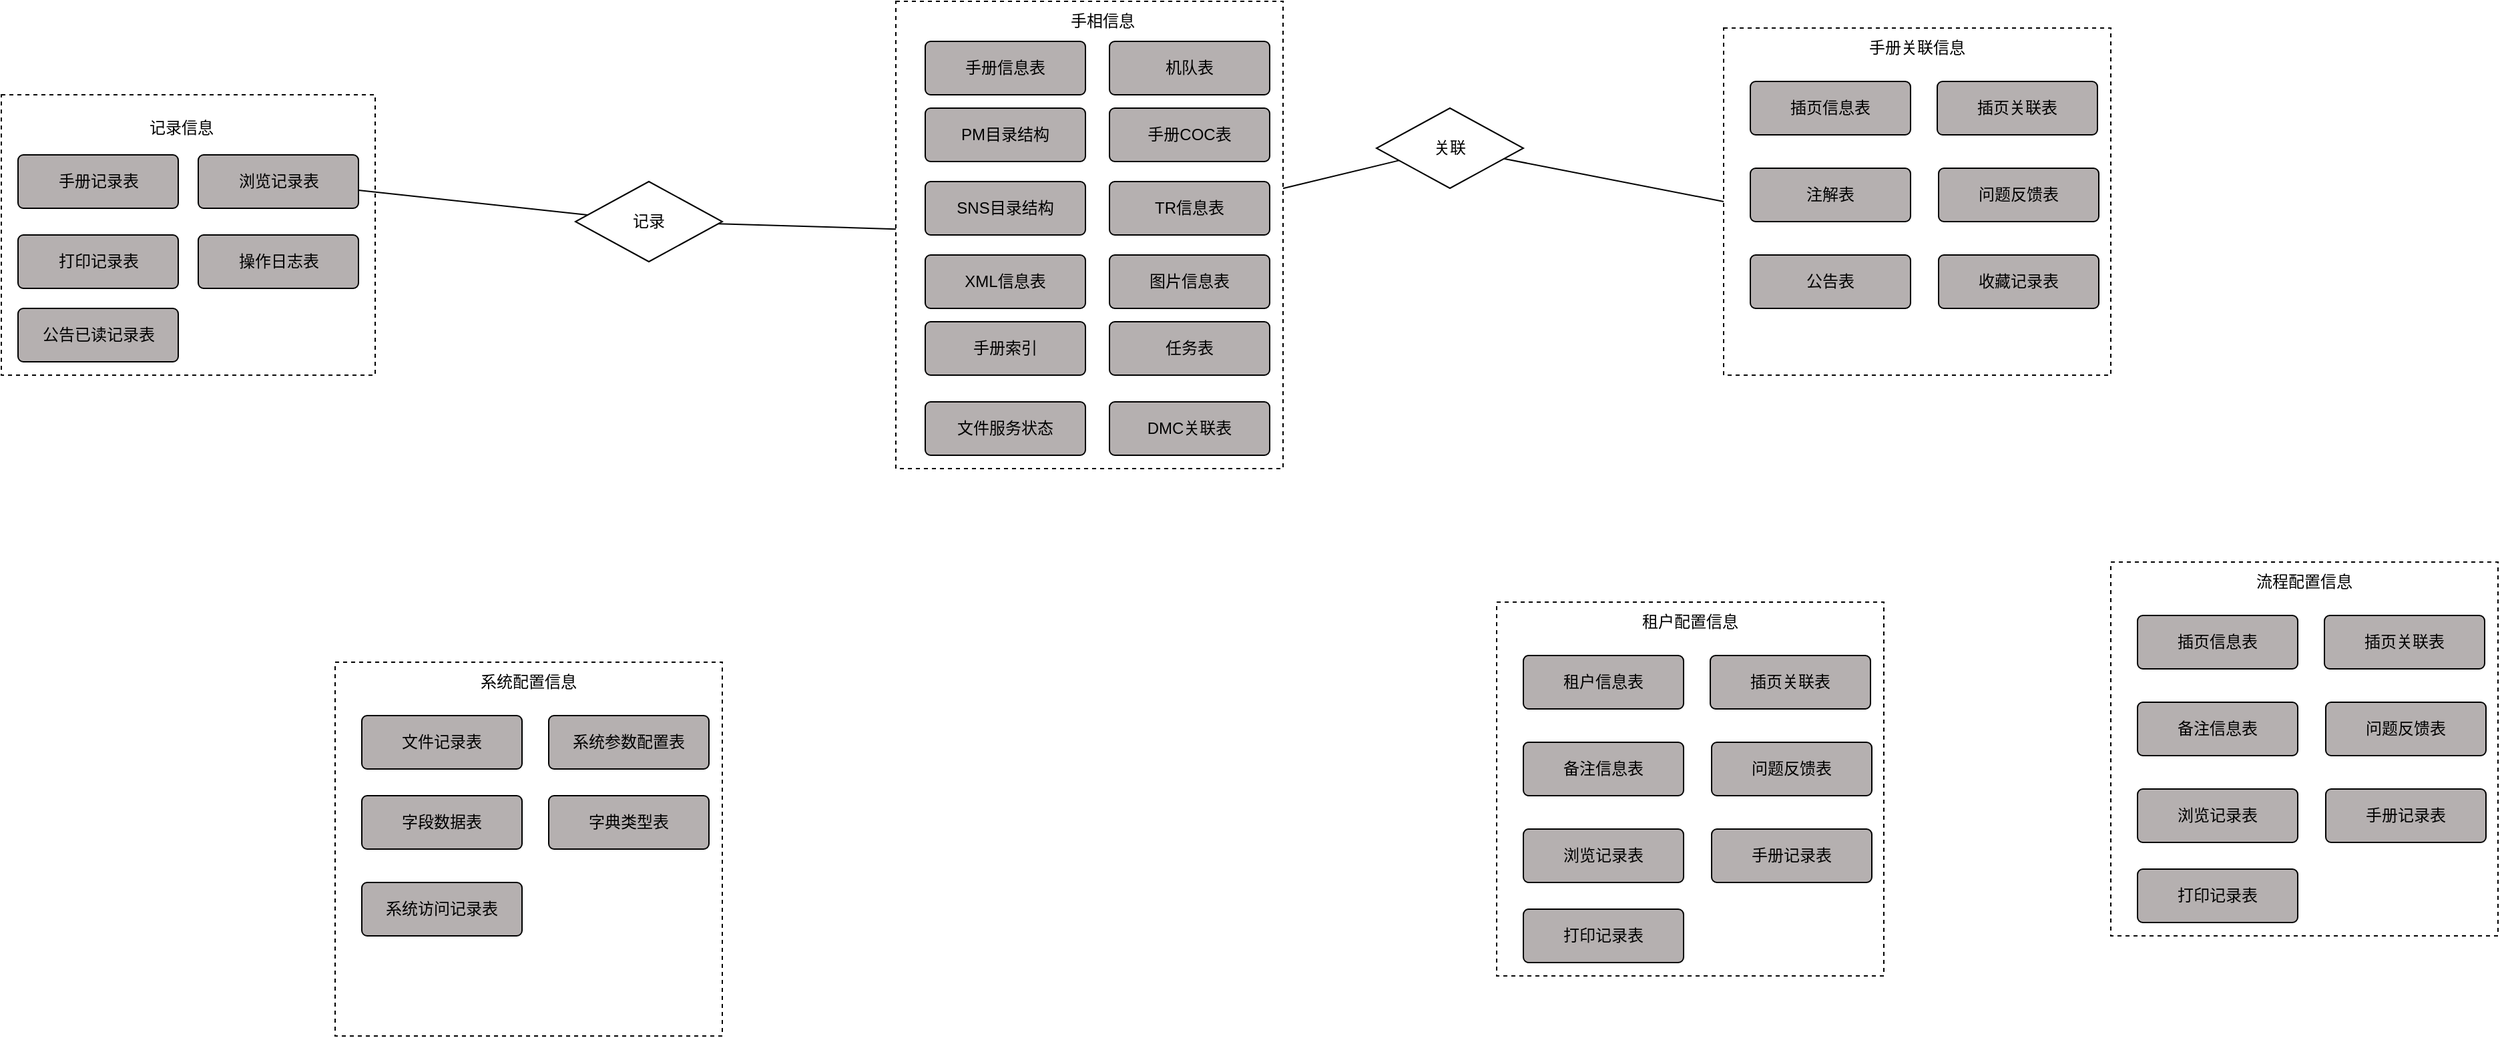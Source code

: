 <mxfile version="20.8.13" type="github">
  <diagram name="第 1 页" id="YD2b2TV1Dep_N7JKMfjo">
    <mxGraphModel dx="2062" dy="674" grid="1" gridSize="10" guides="1" tooltips="1" connect="1" arrows="1" fold="1" page="1" pageScale="1" pageWidth="827" pageHeight="1169" math="0" shadow="0">
      <root>
        <mxCell id="0" />
        <mxCell id="1" parent="0" />
        <mxCell id="21e_Z7FauKreUBpebRIy-69" value="" style="rounded=0;whiteSpace=wrap;html=1;dashed=1;" vertex="1" parent="1">
          <mxGeometry x="-440" y="160" width="280" height="210" as="geometry" />
        </mxCell>
        <mxCell id="21e_Z7FauKreUBpebRIy-31" value="" style="rounded=0;whiteSpace=wrap;html=1;dashed=1;" vertex="1" parent="1">
          <mxGeometry x="850" y="110" width="290" height="260" as="geometry" />
        </mxCell>
        <mxCell id="21e_Z7FauKreUBpebRIy-36" style="rounded=0;orthogonalLoop=1;jettySize=auto;html=1;endArrow=none;endFill=0;" edge="1" parent="1" source="21e_Z7FauKreUBpebRIy-29" target="21e_Z7FauKreUBpebRIy-35">
          <mxGeometry relative="1" as="geometry" />
        </mxCell>
        <mxCell id="21e_Z7FauKreUBpebRIy-73" style="edgeStyle=none;rounded=0;orthogonalLoop=1;jettySize=auto;html=1;endArrow=none;endFill=0;" edge="1" parent="1" source="21e_Z7FauKreUBpebRIy-29" target="21e_Z7FauKreUBpebRIy-72">
          <mxGeometry relative="1" as="geometry" />
        </mxCell>
        <mxCell id="21e_Z7FauKreUBpebRIy-29" value="" style="rounded=0;whiteSpace=wrap;html=1;dashed=1;" vertex="1" parent="1">
          <mxGeometry x="230" y="90" width="290" height="350" as="geometry" />
        </mxCell>
        <mxCell id="21e_Z7FauKreUBpebRIy-1" value="手册信息表" style="rounded=1;arcSize=10;whiteSpace=wrap;html=1;align=center;fillColor=#b5b0b0;" vertex="1" parent="1">
          <mxGeometry x="252" y="120" width="120" height="40" as="geometry" />
        </mxCell>
        <mxCell id="21e_Z7FauKreUBpebRIy-2" value="机队表" style="rounded=1;arcSize=10;whiteSpace=wrap;html=1;align=center;fillColor=#b5b0b0;" vertex="1" parent="1">
          <mxGeometry x="390" y="120" width="120" height="40" as="geometry" />
        </mxCell>
        <mxCell id="21e_Z7FauKreUBpebRIy-3" value="手册索引" style="rounded=1;arcSize=10;whiteSpace=wrap;html=1;align=center;fillColor=#b5b0b0;" vertex="1" parent="1">
          <mxGeometry x="252" y="330" width="120" height="40" as="geometry" />
        </mxCell>
        <mxCell id="21e_Z7FauKreUBpebRIy-4" value="任务表" style="rounded=1;arcSize=10;whiteSpace=wrap;html=1;align=center;fillColor=#b5b0b0;" vertex="1" parent="1">
          <mxGeometry x="390" y="330" width="120" height="40" as="geometry" />
        </mxCell>
        <mxCell id="21e_Z7FauKreUBpebRIy-5" value="TR信息表" style="rounded=1;arcSize=10;whiteSpace=wrap;html=1;align=center;fillColor=#b5b0b0;" vertex="1" parent="1">
          <mxGeometry x="390" y="225" width="120" height="40" as="geometry" />
        </mxCell>
        <mxCell id="21e_Z7FauKreUBpebRIy-6" value="手册COC表" style="rounded=1;arcSize=10;whiteSpace=wrap;html=1;align=center;fillColor=#b5b0b0;" vertex="1" parent="1">
          <mxGeometry x="390" y="170" width="120" height="40" as="geometry" />
        </mxCell>
        <mxCell id="21e_Z7FauKreUBpebRIy-12" value="SNS目录结构" style="rounded=1;arcSize=10;whiteSpace=wrap;html=1;align=center;fillColor=#b5b0b0;" vertex="1" parent="1">
          <mxGeometry x="252" y="225" width="120" height="40" as="geometry" />
        </mxCell>
        <mxCell id="21e_Z7FauKreUBpebRIy-13" value="PM目录结构" style="rounded=1;arcSize=10;whiteSpace=wrap;html=1;align=center;fillColor=#b5b0b0;" vertex="1" parent="1">
          <mxGeometry x="252" y="170" width="120" height="40" as="geometry" />
        </mxCell>
        <mxCell id="21e_Z7FauKreUBpebRIy-16" value="XML信息表" style="rounded=1;arcSize=10;whiteSpace=wrap;html=1;align=center;fillColor=#b5b0b0;" vertex="1" parent="1">
          <mxGeometry x="252" y="280" width="120" height="40" as="geometry" />
        </mxCell>
        <mxCell id="21e_Z7FauKreUBpebRIy-18" value="图片信息表" style="rounded=1;arcSize=10;whiteSpace=wrap;html=1;align=center;fillColor=#b5b0b0;" vertex="1" parent="1">
          <mxGeometry x="390" y="280" width="120" height="40" as="geometry" />
        </mxCell>
        <mxCell id="21e_Z7FauKreUBpebRIy-23" value="插页关联表" style="rounded=1;arcSize=10;whiteSpace=wrap;html=1;align=center;fillColor=#b5b0b0;" vertex="1" parent="1">
          <mxGeometry x="1010" y="150" width="120" height="40" as="geometry" />
        </mxCell>
        <mxCell id="21e_Z7FauKreUBpebRIy-26" value="插页信息表" style="rounded=1;arcSize=10;whiteSpace=wrap;html=1;align=center;fillColor=#b5b0b0;" vertex="1" parent="1">
          <mxGeometry x="870" y="150" width="120" height="40" as="geometry" />
        </mxCell>
        <mxCell id="21e_Z7FauKreUBpebRIy-30" value="手相信息" style="text;html=1;strokeColor=none;fillColor=none;align=center;verticalAlign=middle;whiteSpace=wrap;rounded=0;" vertex="1" parent="1">
          <mxGeometry x="350" y="90" width="70" height="30" as="geometry" />
        </mxCell>
        <mxCell id="21e_Z7FauKreUBpebRIy-32" value="手册关联信息" style="text;html=1;strokeColor=none;fillColor=none;align=center;verticalAlign=middle;whiteSpace=wrap;rounded=0;" vertex="1" parent="1">
          <mxGeometry x="950" y="110" width="90" height="30" as="geometry" />
        </mxCell>
        <mxCell id="21e_Z7FauKreUBpebRIy-33" value="注解表" style="rounded=1;arcSize=10;whiteSpace=wrap;html=1;align=center;fillColor=#b5b0b0;" vertex="1" parent="1">
          <mxGeometry x="870" y="215" width="120" height="40" as="geometry" />
        </mxCell>
        <mxCell id="21e_Z7FauKreUBpebRIy-34" value="问题反馈表" style="rounded=1;arcSize=10;whiteSpace=wrap;html=1;align=center;fillColor=#b5b0b0;" vertex="1" parent="1">
          <mxGeometry x="1011" y="215" width="120" height="40" as="geometry" />
        </mxCell>
        <mxCell id="21e_Z7FauKreUBpebRIy-37" style="edgeStyle=none;rounded=0;orthogonalLoop=1;jettySize=auto;html=1;entryX=0;entryY=0.5;entryDx=0;entryDy=0;endArrow=none;endFill=0;" edge="1" parent="1" source="21e_Z7FauKreUBpebRIy-35" target="21e_Z7FauKreUBpebRIy-31">
          <mxGeometry relative="1" as="geometry" />
        </mxCell>
        <mxCell id="21e_Z7FauKreUBpebRIy-35" value="关联" style="rhombus;whiteSpace=wrap;html=1;" vertex="1" parent="1">
          <mxGeometry x="590" y="170" width="110" height="60" as="geometry" />
        </mxCell>
        <mxCell id="21e_Z7FauKreUBpebRIy-74" style="edgeStyle=none;rounded=0;orthogonalLoop=1;jettySize=auto;html=1;endArrow=none;endFill=0;" edge="1" parent="1" source="21e_Z7FauKreUBpebRIy-38" target="21e_Z7FauKreUBpebRIy-72">
          <mxGeometry relative="1" as="geometry" />
        </mxCell>
        <mxCell id="21e_Z7FauKreUBpebRIy-38" value="浏览记录表" style="rounded=1;arcSize=10;whiteSpace=wrap;html=1;align=center;fillColor=#b5b0b0;" vertex="1" parent="1">
          <mxGeometry x="-292.5" y="205" width="120" height="40" as="geometry" />
        </mxCell>
        <mxCell id="21e_Z7FauKreUBpebRIy-39" value="手册记录表" style="rounded=1;arcSize=10;whiteSpace=wrap;html=1;align=center;fillColor=#b5b0b0;" vertex="1" parent="1">
          <mxGeometry x="-427.5" y="205" width="120" height="40" as="geometry" />
        </mxCell>
        <mxCell id="21e_Z7FauKreUBpebRIy-40" value="打印记录表" style="rounded=1;arcSize=10;whiteSpace=wrap;html=1;align=center;fillColor=#b5b0b0;" vertex="1" parent="1">
          <mxGeometry x="-427.5" y="265" width="120" height="40" as="geometry" />
        </mxCell>
        <mxCell id="21e_Z7FauKreUBpebRIy-41" value="" style="rounded=0;whiteSpace=wrap;html=1;dashed=1;" vertex="1" parent="1">
          <mxGeometry x="-190" y="585" width="290" height="280" as="geometry" />
        </mxCell>
        <mxCell id="21e_Z7FauKreUBpebRIy-43" value="文件记录表" style="rounded=1;arcSize=10;whiteSpace=wrap;html=1;align=center;fillColor=#b5b0b0;" vertex="1" parent="1">
          <mxGeometry x="-170" y="625" width="120" height="40" as="geometry" />
        </mxCell>
        <mxCell id="21e_Z7FauKreUBpebRIy-44" value="系统配置信息" style="text;html=1;strokeColor=none;fillColor=none;align=center;verticalAlign=middle;whiteSpace=wrap;rounded=0;" vertex="1" parent="1">
          <mxGeometry x="-90" y="585" width="90" height="30" as="geometry" />
        </mxCell>
        <mxCell id="21e_Z7FauKreUBpebRIy-50" value="" style="rounded=0;whiteSpace=wrap;html=1;dashed=1;" vertex="1" parent="1">
          <mxGeometry x="680" y="540" width="290" height="280" as="geometry" />
        </mxCell>
        <mxCell id="21e_Z7FauKreUBpebRIy-51" value="插页关联表" style="rounded=1;arcSize=10;whiteSpace=wrap;html=1;align=center;fillColor=#b5b0b0;" vertex="1" parent="1">
          <mxGeometry x="840" y="580" width="120" height="40" as="geometry" />
        </mxCell>
        <mxCell id="21e_Z7FauKreUBpebRIy-52" value="租户信息表" style="rounded=1;arcSize=10;whiteSpace=wrap;html=1;align=center;fillColor=#b5b0b0;" vertex="1" parent="1">
          <mxGeometry x="700" y="580" width="120" height="40" as="geometry" />
        </mxCell>
        <mxCell id="21e_Z7FauKreUBpebRIy-53" value="租户配置信息" style="text;html=1;strokeColor=none;fillColor=none;align=center;verticalAlign=middle;whiteSpace=wrap;rounded=0;" vertex="1" parent="1">
          <mxGeometry x="780" y="540" width="90" height="30" as="geometry" />
        </mxCell>
        <mxCell id="21e_Z7FauKreUBpebRIy-54" value="备注信息表" style="rounded=1;arcSize=10;whiteSpace=wrap;html=1;align=center;fillColor=#b5b0b0;" vertex="1" parent="1">
          <mxGeometry x="700" y="645" width="120" height="40" as="geometry" />
        </mxCell>
        <mxCell id="21e_Z7FauKreUBpebRIy-55" value="问题反馈表" style="rounded=1;arcSize=10;whiteSpace=wrap;html=1;align=center;fillColor=#b5b0b0;" vertex="1" parent="1">
          <mxGeometry x="841" y="645" width="120" height="40" as="geometry" />
        </mxCell>
        <mxCell id="21e_Z7FauKreUBpebRIy-56" value="浏览记录表" style="rounded=1;arcSize=10;whiteSpace=wrap;html=1;align=center;fillColor=#b5b0b0;" vertex="1" parent="1">
          <mxGeometry x="700" y="710" width="120" height="40" as="geometry" />
        </mxCell>
        <mxCell id="21e_Z7FauKreUBpebRIy-57" value="手册记录表" style="rounded=1;arcSize=10;whiteSpace=wrap;html=1;align=center;fillColor=#b5b0b0;" vertex="1" parent="1">
          <mxGeometry x="841" y="710" width="120" height="40" as="geometry" />
        </mxCell>
        <mxCell id="21e_Z7FauKreUBpebRIy-58" value="打印记录表" style="rounded=1;arcSize=10;whiteSpace=wrap;html=1;align=center;fillColor=#b5b0b0;" vertex="1" parent="1">
          <mxGeometry x="700" y="770" width="120" height="40" as="geometry" />
        </mxCell>
        <mxCell id="21e_Z7FauKreUBpebRIy-59" value="" style="rounded=0;whiteSpace=wrap;html=1;dashed=1;" vertex="1" parent="1">
          <mxGeometry x="1140" y="510" width="290" height="280" as="geometry" />
        </mxCell>
        <mxCell id="21e_Z7FauKreUBpebRIy-60" value="插页关联表" style="rounded=1;arcSize=10;whiteSpace=wrap;html=1;align=center;fillColor=#b5b0b0;" vertex="1" parent="1">
          <mxGeometry x="1300" y="550" width="120" height="40" as="geometry" />
        </mxCell>
        <mxCell id="21e_Z7FauKreUBpebRIy-61" value="插页信息表" style="rounded=1;arcSize=10;whiteSpace=wrap;html=1;align=center;fillColor=#b5b0b0;" vertex="1" parent="1">
          <mxGeometry x="1160" y="550" width="120" height="40" as="geometry" />
        </mxCell>
        <mxCell id="21e_Z7FauKreUBpebRIy-62" value="流程配置信息" style="text;html=1;strokeColor=none;fillColor=none;align=center;verticalAlign=middle;whiteSpace=wrap;rounded=0;" vertex="1" parent="1">
          <mxGeometry x="1240" y="510" width="90" height="30" as="geometry" />
        </mxCell>
        <mxCell id="21e_Z7FauKreUBpebRIy-63" value="备注信息表" style="rounded=1;arcSize=10;whiteSpace=wrap;html=1;align=center;fillColor=#b5b0b0;" vertex="1" parent="1">
          <mxGeometry x="1160" y="615" width="120" height="40" as="geometry" />
        </mxCell>
        <mxCell id="21e_Z7FauKreUBpebRIy-64" value="问题反馈表" style="rounded=1;arcSize=10;whiteSpace=wrap;html=1;align=center;fillColor=#b5b0b0;" vertex="1" parent="1">
          <mxGeometry x="1301" y="615" width="120" height="40" as="geometry" />
        </mxCell>
        <mxCell id="21e_Z7FauKreUBpebRIy-65" value="浏览记录表" style="rounded=1;arcSize=10;whiteSpace=wrap;html=1;align=center;fillColor=#b5b0b0;" vertex="1" parent="1">
          <mxGeometry x="1160" y="680" width="120" height="40" as="geometry" />
        </mxCell>
        <mxCell id="21e_Z7FauKreUBpebRIy-66" value="手册记录表" style="rounded=1;arcSize=10;whiteSpace=wrap;html=1;align=center;fillColor=#b5b0b0;" vertex="1" parent="1">
          <mxGeometry x="1301" y="680" width="120" height="40" as="geometry" />
        </mxCell>
        <mxCell id="21e_Z7FauKreUBpebRIy-67" value="打印记录表" style="rounded=1;arcSize=10;whiteSpace=wrap;html=1;align=center;fillColor=#b5b0b0;" vertex="1" parent="1">
          <mxGeometry x="1160" y="740" width="120" height="40" as="geometry" />
        </mxCell>
        <mxCell id="21e_Z7FauKreUBpebRIy-68" value="文件服务状态" style="rounded=1;arcSize=10;whiteSpace=wrap;html=1;align=center;fillColor=#b5b0b0;" vertex="1" parent="1">
          <mxGeometry x="252" y="390" width="120" height="40" as="geometry" />
        </mxCell>
        <mxCell id="21e_Z7FauKreUBpebRIy-70" value="记录信息" style="text;html=1;strokeColor=none;fillColor=none;align=center;verticalAlign=middle;whiteSpace=wrap;rounded=0;" vertex="1" parent="1">
          <mxGeometry x="-350" y="170" width="90" height="30" as="geometry" />
        </mxCell>
        <mxCell id="21e_Z7FauKreUBpebRIy-71" value="操作日志表" style="rounded=1;arcSize=10;whiteSpace=wrap;html=1;align=center;fillColor=#b5b0b0;" vertex="1" parent="1">
          <mxGeometry x="-292.5" y="265" width="120" height="40" as="geometry" />
        </mxCell>
        <mxCell id="21e_Z7FauKreUBpebRIy-72" value="记录" style="rhombus;whiteSpace=wrap;html=1;" vertex="1" parent="1">
          <mxGeometry x="-10" y="225" width="110" height="60" as="geometry" />
        </mxCell>
        <mxCell id="21e_Z7FauKreUBpebRIy-75" value="公告表" style="rounded=1;arcSize=10;whiteSpace=wrap;html=1;align=center;fillColor=#b5b0b0;" vertex="1" parent="1">
          <mxGeometry x="870" y="280" width="120" height="40" as="geometry" />
        </mxCell>
        <mxCell id="21e_Z7FauKreUBpebRIy-76" value="公告已读记录表" style="rounded=1;arcSize=10;whiteSpace=wrap;html=1;align=center;fillColor=#b5b0b0;" vertex="1" parent="1">
          <mxGeometry x="-427.5" y="320" width="120" height="40" as="geometry" />
        </mxCell>
        <mxCell id="21e_Z7FauKreUBpebRIy-77" value="收藏记录表" style="rounded=1;arcSize=10;whiteSpace=wrap;html=1;align=center;fillColor=#b5b0b0;" vertex="1" parent="1">
          <mxGeometry x="1011" y="280" width="120" height="40" as="geometry" />
        </mxCell>
        <mxCell id="21e_Z7FauKreUBpebRIy-78" value="DMC关联表" style="rounded=1;arcSize=10;whiteSpace=wrap;html=1;align=center;fillColor=#b5b0b0;" vertex="1" parent="1">
          <mxGeometry x="390" y="390" width="120" height="40" as="geometry" />
        </mxCell>
        <mxCell id="21e_Z7FauKreUBpebRIy-79" value="系统参数配置表" style="rounded=1;arcSize=10;whiteSpace=wrap;html=1;align=center;fillColor=#b5b0b0;" vertex="1" parent="1">
          <mxGeometry x="-30" y="625" width="120" height="40" as="geometry" />
        </mxCell>
        <mxCell id="21e_Z7FauKreUBpebRIy-80" value="字段数据表" style="rounded=1;arcSize=10;whiteSpace=wrap;html=1;align=center;fillColor=#b5b0b0;" vertex="1" parent="1">
          <mxGeometry x="-170" y="685" width="120" height="40" as="geometry" />
        </mxCell>
        <mxCell id="21e_Z7FauKreUBpebRIy-81" value="字典类型表" style="rounded=1;arcSize=10;whiteSpace=wrap;html=1;align=center;fillColor=#b5b0b0;" vertex="1" parent="1">
          <mxGeometry x="-30" y="685" width="120" height="40" as="geometry" />
        </mxCell>
        <mxCell id="21e_Z7FauKreUBpebRIy-82" value="系统访问记录表" style="rounded=1;arcSize=10;whiteSpace=wrap;html=1;align=center;fillColor=#b5b0b0;" vertex="1" parent="1">
          <mxGeometry x="-170" y="750" width="120" height="40" as="geometry" />
        </mxCell>
      </root>
    </mxGraphModel>
  </diagram>
</mxfile>
